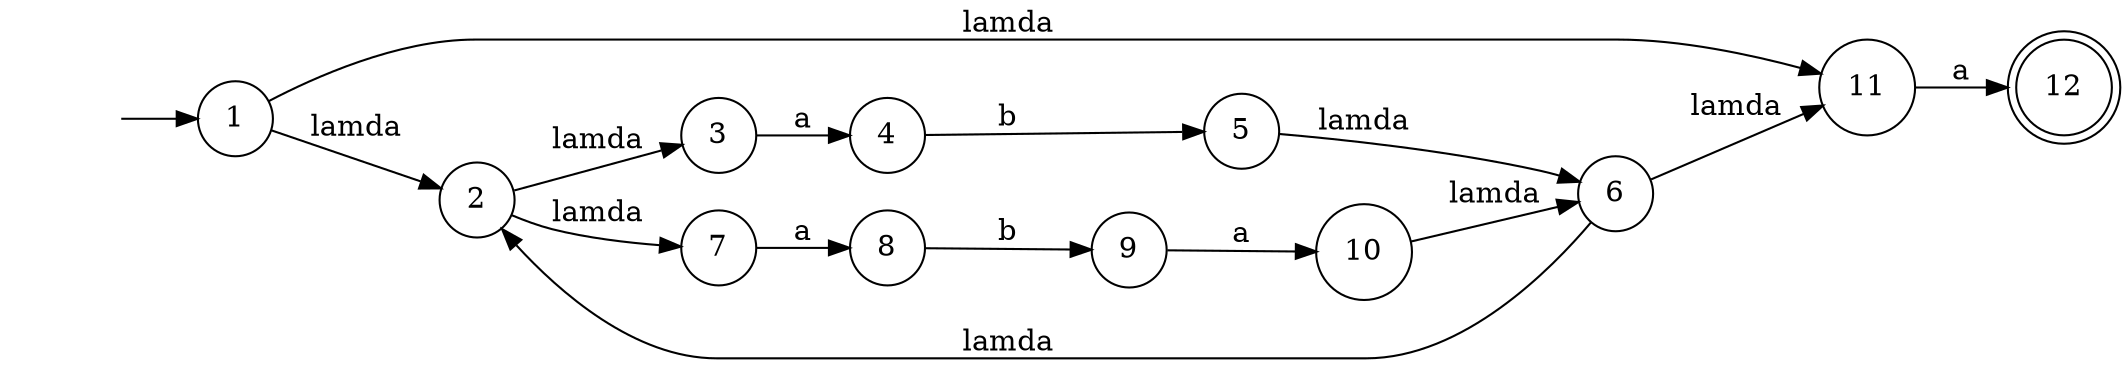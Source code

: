 digraph finite_state_machine {
	rankdir=LR;
	node [shape = doublecircle];  12;
	node [shape = circle];
	"" [shape = none];"" [shape = none];
	"" -> 1;
	1 -> 11 [label = "lamda"];
    1 -> 2 [label = "lamda"];
	2 -> 3  [label = "lamda"];
    3 -> 4  [label = "a"];
    4 -> 5  [label = "b"];
    5 -> 6  [label = "lamda"];
    2 -> 7  [label = "lamda"];
    7 -> 8  [label = "a"];
    8 -> 9  [label = "b"];
    9 -> 10 [label = "a"];
    10 -> 6  [label = "lamda"];
    6 -> 2  [label = "lamda"];
    6 -> 11  [label = "lamda"];
    11 -> 12  [label = "a"];
}


